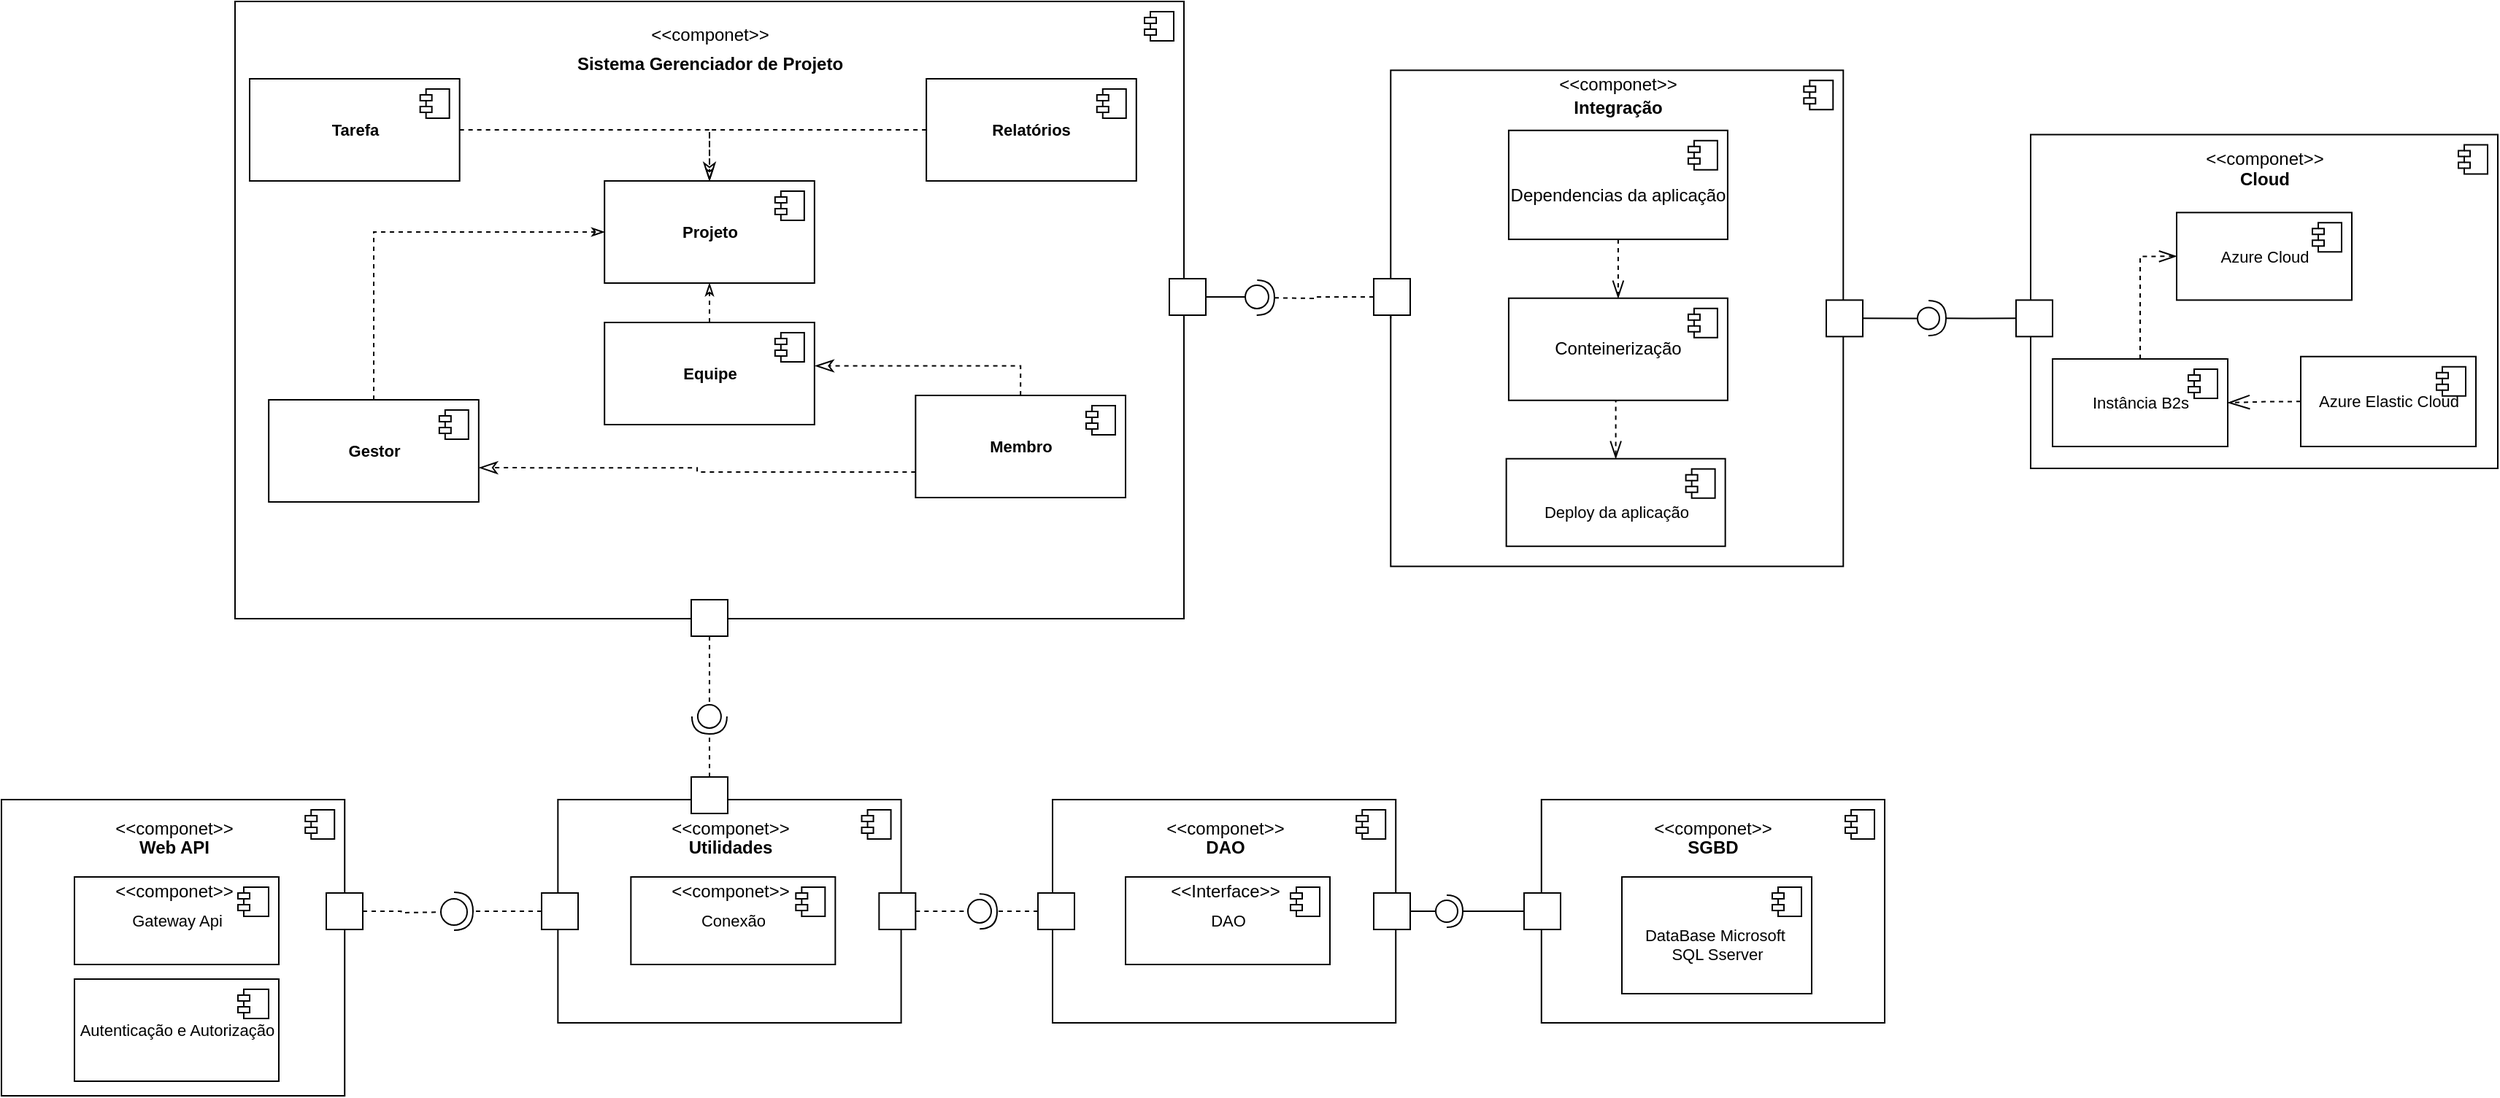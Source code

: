 <mxfile version="16.4.5" type="device"><diagram name="Page-1" id="5f0bae14-7c28-e335-631c-24af17079c00"><mxGraphModel dx="3338" dy="1220" grid="1" gridSize="10" guides="1" tooltips="1" connect="1" arrows="1" fold="1" page="1" pageScale="1" pageWidth="1100" pageHeight="850" background="none" math="0" shadow="0"><root><mxCell id="0"/><mxCell id="1" parent="0"/><mxCell id="iu0p_1OTwkVim224Lpai-49" value="&lt;br&gt;&lt;b&gt;&lt;br&gt;&lt;/b&gt;" style="html=1;dropTarget=0;fontSize=11;" vertex="1" parent="1"><mxGeometry x="1260" y="131.25" width="320" height="228.75" as="geometry"/></mxCell><mxCell id="iu0p_1OTwkVim224Lpai-50" value="" style="shape=module;jettyWidth=8;jettyHeight=4;fontSize=11;" vertex="1" parent="iu0p_1OTwkVim224Lpai-49"><mxGeometry x="1" width="20" height="20" relative="1" as="geometry"><mxPoint x="-27" y="7" as="offset"/></mxGeometry></mxCell><mxCell id="iu0p_1OTwkVim224Lpai-42" value="&lt;br&gt;&lt;b&gt;&lt;br&gt;&lt;/b&gt;" style="html=1;dropTarget=0;fontSize=11;" vertex="1" parent="1"><mxGeometry x="821.64" y="87.17" width="310" height="340" as="geometry"/></mxCell><mxCell id="iu0p_1OTwkVim224Lpai-43" value="" style="shape=module;jettyWidth=8;jettyHeight=4;fontSize=11;" vertex="1" parent="iu0p_1OTwkVim224Lpai-42"><mxGeometry x="1" width="20" height="20" relative="1" as="geometry"><mxPoint x="-27" y="7" as="offset"/></mxGeometry></mxCell><mxCell id="iu0p_1OTwkVim224Lpai-1" value="&lt;br&gt;&lt;b&gt;&lt;br&gt;&lt;/b&gt;" style="html=1;dropTarget=0;fontSize=11;" vertex="1" parent="1"><mxGeometry x="30" y="40" width="650" height="423" as="geometry"/></mxCell><mxCell id="iu0p_1OTwkVim224Lpai-2" value="" style="shape=module;jettyWidth=8;jettyHeight=4;fontSize=11;" vertex="1" parent="iu0p_1OTwkVim224Lpai-1"><mxGeometry x="1" width="20" height="20" relative="1" as="geometry"><mxPoint x="-27" y="7" as="offset"/></mxGeometry></mxCell><mxCell id="iu0p_1OTwkVim224Lpai-85" style="edgeStyle=orthogonalEdgeStyle;rounded=0;orthogonalLoop=1;jettySize=auto;html=1;exitX=0.5;exitY=1;exitDx=0;exitDy=0;dashed=1;endArrow=openThin;endFill=0;endSize=10;strokeWidth=1;" edge="1" parent="1" source="3d4-e-z5u9qFLPizA0XO-28" target="3d4-e-z5u9qFLPizA0XO-32"><mxGeometry relative="1" as="geometry"><Array as="points"><mxPoint x="975.82" y="313.37"/></Array></mxGeometry></mxCell><mxCell id="3d4-e-z5u9qFLPizA0XO-28" value="&lt;span style=&quot;font-family: &amp;#34;helvetica&amp;#34; ; font-size: 12px&quot;&gt;Conteinerização&lt;/span&gt;" style="html=1;dropTarget=0;fontSize=11;" parent="1" vertex="1"><mxGeometry x="902.46" y="243.37" width="150" height="70" as="geometry"/></mxCell><mxCell id="3d4-e-z5u9qFLPizA0XO-29" value="" style="shape=module;jettyWidth=8;jettyHeight=4;fontSize=11;" parent="3d4-e-z5u9qFLPizA0XO-28" vertex="1"><mxGeometry x="1" width="20" height="20" relative="1" as="geometry"><mxPoint x="-27" y="7" as="offset"/></mxGeometry></mxCell><mxCell id="iu0p_1OTwkVim224Lpai-84" style="edgeStyle=orthogonalEdgeStyle;rounded=0;orthogonalLoop=1;jettySize=auto;html=1;exitX=0.5;exitY=1;exitDx=0;exitDy=0;dashed=1;endArrow=openThin;endFill=0;endSize=10;strokeWidth=1;" edge="1" parent="1" source="3d4-e-z5u9qFLPizA0XO-30" target="3d4-e-z5u9qFLPizA0XO-28"><mxGeometry relative="1" as="geometry"/></mxCell><mxCell id="3d4-e-z5u9qFLPizA0XO-30" value="&lt;br&gt;&lt;span style=&quot;font-family: &amp;#34;helvetica&amp;#34; ; font-size: 12px&quot;&gt;Dependencias da aplicação&lt;/span&gt;" style="html=1;dropTarget=0;fontSize=11;" parent="1" vertex="1"><mxGeometry x="902.46" y="128.37" width="150" height="74.67" as="geometry"/></mxCell><mxCell id="3d4-e-z5u9qFLPizA0XO-31" value="" style="shape=module;jettyWidth=8;jettyHeight=4;fontSize=11;" parent="3d4-e-z5u9qFLPizA0XO-30" vertex="1"><mxGeometry x="1" width="20" height="20" relative="1" as="geometry"><mxPoint x="-27" y="7" as="offset"/></mxGeometry></mxCell><mxCell id="3d4-e-z5u9qFLPizA0XO-32" value="&lt;br&gt;Deploy da aplicação" style="html=1;dropTarget=0;fontSize=11;align=center;" parent="1" vertex="1"><mxGeometry x="900.82" y="353.37" width="150" height="60" as="geometry"/></mxCell><mxCell id="3d4-e-z5u9qFLPizA0XO-33" value="" style="shape=module;jettyWidth=8;jettyHeight=4;fontSize=11;" parent="3d4-e-z5u9qFLPizA0XO-32" vertex="1"><mxGeometry x="1" width="20" height="20" relative="1" as="geometry"><mxPoint x="-27" y="7" as="offset"/></mxGeometry></mxCell><mxCell id="3d4-e-z5u9qFLPizA0XO-38" value="&lt;b&gt;Projeto&lt;/b&gt;" style="html=1;dropTarget=0;fontSize=11;" parent="1" vertex="1"><mxGeometry x="283.09" y="163" width="143.83" height="70" as="geometry"/></mxCell><mxCell id="3d4-e-z5u9qFLPizA0XO-39" value="" style="shape=module;jettyWidth=8;jettyHeight=4;fontSize=11;" parent="3d4-e-z5u9qFLPizA0XO-38" vertex="1"><mxGeometry x="1" width="20" height="20" relative="1" as="geometry"><mxPoint x="-27" y="7" as="offset"/></mxGeometry></mxCell><mxCell id="iu0p_1OTwkVim224Lpai-88" style="edgeStyle=orthogonalEdgeStyle;rounded=0;orthogonalLoop=1;jettySize=auto;html=1;exitX=0;exitY=0.5;exitDx=0;exitDy=0;entryX=0.5;entryY=0;entryDx=0;entryDy=0;dashed=1;endArrow=classicThin;endFill=0;endSize=10;strokeWidth=1;" edge="1" parent="1" source="3d4-e-z5u9qFLPizA0XO-40" target="3d4-e-z5u9qFLPizA0XO-38"><mxGeometry relative="1" as="geometry"/></mxCell><mxCell id="3d4-e-z5u9qFLPizA0XO-40" value="&lt;b&gt;Relatórios&lt;/b&gt;" style="html=1;dropTarget=0;fontSize=11;" parent="1" vertex="1"><mxGeometry x="503.56" y="93" width="143.83" height="70" as="geometry"/></mxCell><mxCell id="3d4-e-z5u9qFLPizA0XO-41" value="" style="shape=module;jettyWidth=8;jettyHeight=4;fontSize=11;" parent="3d4-e-z5u9qFLPizA0XO-40" vertex="1"><mxGeometry x="1" width="20" height="20" relative="1" as="geometry"><mxPoint x="-27" y="7" as="offset"/></mxGeometry></mxCell><mxCell id="3d4-e-z5u9qFLPizA0XO-60" style="edgeStyle=orthogonalEdgeStyle;rounded=0;orthogonalLoop=1;jettySize=auto;html=1;exitX=0.535;exitY=0.1;exitDx=0;exitDy=0;entryX=0.5;entryY=1;entryDx=0;entryDy=0;dashed=1;fontSize=11;exitPerimeter=0;endArrow=classicThin;endFill=0;" parent="1" source="3d4-e-z5u9qFLPizA0XO-42" target="3d4-e-z5u9qFLPizA0XO-38" edge="1"><mxGeometry relative="1" as="geometry"/></mxCell><mxCell id="3d4-e-z5u9qFLPizA0XO-42" value="&lt;b&gt;Equipe&lt;/b&gt;" style="html=1;dropTarget=0;fontSize=11;" parent="1" vertex="1"><mxGeometry x="283.09" y="260" width="143.83" height="70" as="geometry"/></mxCell><mxCell id="3d4-e-z5u9qFLPizA0XO-43" value="" style="shape=module;jettyWidth=8;jettyHeight=4;fontSize=11;" parent="3d4-e-z5u9qFLPizA0XO-42" vertex="1"><mxGeometry x="1" width="20" height="20" relative="1" as="geometry"><mxPoint x="-27" y="7" as="offset"/></mxGeometry></mxCell><mxCell id="3d4-e-z5u9qFLPizA0XO-53" value="Azure Cloud" style="html=1;dropTarget=0;fontSize=11;" parent="1" vertex="1"><mxGeometry x="1360" y="184.67" width="120" height="60" as="geometry"/></mxCell><mxCell id="3d4-e-z5u9qFLPizA0XO-54" value="" style="shape=module;jettyWidth=8;jettyHeight=4;fontSize=11;" parent="3d4-e-z5u9qFLPizA0XO-53" vertex="1"><mxGeometry x="1" width="20" height="20" relative="1" as="geometry"><mxPoint x="-27" y="7" as="offset"/></mxGeometry></mxCell><mxCell id="3d4-e-z5u9qFLPizA0XO-58" style="edgeStyle=orthogonalEdgeStyle;rounded=0;orthogonalLoop=1;jettySize=auto;html=1;exitX=0.5;exitY=0;exitDx=0;exitDy=0;entryX=0;entryY=0.5;entryDx=0;entryDy=0;fontSize=11;dashed=1;endArrow=classicThin;endFill=0;" parent="1" source="3d4-e-z5u9qFLPizA0XO-56" target="3d4-e-z5u9qFLPizA0XO-38" edge="1"><mxGeometry relative="1" as="geometry"/></mxCell><mxCell id="3d4-e-z5u9qFLPizA0XO-56" value="&lt;b&gt;Gestor&lt;/b&gt;" style="html=1;dropTarget=0;fontSize=11;" parent="1" vertex="1"><mxGeometry x="53.09" y="313" width="143.83" height="70" as="geometry"/></mxCell><mxCell id="3d4-e-z5u9qFLPizA0XO-57" value="" style="shape=module;jettyWidth=8;jettyHeight=4;fontSize=11;" parent="3d4-e-z5u9qFLPizA0XO-56" vertex="1"><mxGeometry x="1" width="20" height="20" relative="1" as="geometry"><mxPoint x="-27" y="7" as="offset"/></mxGeometry></mxCell><mxCell id="iu0p_1OTwkVim224Lpai-3" value="&lt;b&gt;Sistema Gerenciador de Projeto&lt;/b&gt;" style="text;html=1;align=center;verticalAlign=middle;resizable=0;points=[];autosize=1;strokeColor=none;fillColor=none;" vertex="1" parent="1"><mxGeometry x="255" y="73" width="200" height="20" as="geometry"/></mxCell><mxCell id="iu0p_1OTwkVim224Lpai-29" style="edgeStyle=orthogonalEdgeStyle;rounded=0;orthogonalLoop=1;jettySize=auto;html=1;exitX=1;exitY=0.5;exitDx=0;exitDy=0;entryX=0.5;entryY=0;entryDx=0;entryDy=0;dashed=1;endArrow=classicThin;endFill=0;" edge="1" parent="1" source="iu0p_1OTwkVim224Lpai-21" target="3d4-e-z5u9qFLPizA0XO-38"><mxGeometry relative="1" as="geometry"/></mxCell><mxCell id="iu0p_1OTwkVim224Lpai-21" value="&lt;b&gt;Tarefa&lt;/b&gt;" style="html=1;dropTarget=0;fontSize=11;" vertex="1" parent="1"><mxGeometry x="40" y="93" width="143.83" height="70" as="geometry"/></mxCell><mxCell id="iu0p_1OTwkVim224Lpai-22" value="" style="shape=module;jettyWidth=8;jettyHeight=4;fontSize=11;" vertex="1" parent="iu0p_1OTwkVim224Lpai-21"><mxGeometry x="1" width="20" height="20" relative="1" as="geometry"><mxPoint x="-27" y="7" as="offset"/></mxGeometry></mxCell><mxCell id="iu0p_1OTwkVim224Lpai-23" value="&lt;br&gt;&lt;b&gt;&lt;br&gt;&lt;/b&gt;" style="html=1;dropTarget=0;fontSize=11;" vertex="1" parent="1"><mxGeometry x="590" y="587" width="235.11" height="153" as="geometry"/></mxCell><mxCell id="iu0p_1OTwkVim224Lpai-24" value="" style="shape=module;jettyWidth=8;jettyHeight=4;fontSize=11;" vertex="1" parent="iu0p_1OTwkVim224Lpai-23"><mxGeometry x="1" width="20" height="20" relative="1" as="geometry"><mxPoint x="-27" y="7" as="offset"/></mxGeometry></mxCell><mxCell id="iu0p_1OTwkVim224Lpai-25" value="&lt;b&gt;DAO&lt;/b&gt;" style="text;html=1;align=center;verticalAlign=middle;resizable=0;points=[];autosize=1;strokeColor=none;fillColor=none;" vertex="1" parent="1"><mxGeometry x="687.55" y="610" width="40" height="20" as="geometry"/></mxCell><mxCell id="3d4-e-z5u9qFLPizA0XO-34" value="DAO" style="html=1;dropTarget=0;fontSize=11;" parent="1" vertex="1"><mxGeometry x="640" y="640" width="140" height="60" as="geometry"/></mxCell><mxCell id="3d4-e-z5u9qFLPizA0XO-35" value="" style="shape=module;jettyWidth=8;jettyHeight=4;fontSize=11;" parent="3d4-e-z5u9qFLPizA0XO-34" vertex="1"><mxGeometry x="1" width="20" height="20" relative="1" as="geometry"><mxPoint x="-27" y="7" as="offset"/></mxGeometry></mxCell><mxCell id="iu0p_1OTwkVim224Lpai-107" style="edgeStyle=orthogonalEdgeStyle;rounded=0;orthogonalLoop=1;jettySize=auto;html=1;exitX=0.5;exitY=1;exitDx=0;exitDy=0;dashed=1;endArrow=oval;endFill=0;endSize=16;strokeWidth=1;" edge="1" parent="1" source="iu0p_1OTwkVim224Lpai-27"><mxGeometry relative="1" as="geometry"><mxPoint x="354.952" y="530" as="targetPoint"/></mxGeometry></mxCell><mxCell id="iu0p_1OTwkVim224Lpai-27" value="" style="whiteSpace=wrap;html=1;aspect=fixed;" vertex="1" parent="1"><mxGeometry x="342.5" y="450" width="25" height="25" as="geometry"/></mxCell><mxCell id="iu0p_1OTwkVim224Lpai-92" style="edgeStyle=orthogonalEdgeStyle;rounded=0;orthogonalLoop=1;jettySize=auto;html=1;exitX=0;exitY=0.75;exitDx=0;exitDy=0;entryX=1.001;entryY=0.665;entryDx=0;entryDy=0;entryPerimeter=0;dashed=1;endArrow=classicThin;endFill=0;endSize=10;strokeWidth=1;" edge="1" parent="1" source="iu0p_1OTwkVim224Lpai-30" target="3d4-e-z5u9qFLPizA0XO-56"><mxGeometry relative="1" as="geometry"/></mxCell><mxCell id="iu0p_1OTwkVim224Lpai-93" style="edgeStyle=orthogonalEdgeStyle;rounded=0;orthogonalLoop=1;jettySize=auto;html=1;exitX=0.5;exitY=0;exitDx=0;exitDy=0;entryX=1.003;entryY=0.425;entryDx=0;entryDy=0;entryPerimeter=0;dashed=1;endArrow=classicThin;endFill=0;endSize=10;strokeWidth=1;" edge="1" parent="1" source="iu0p_1OTwkVim224Lpai-30" target="3d4-e-z5u9qFLPizA0XO-42"><mxGeometry relative="1" as="geometry"/></mxCell><mxCell id="iu0p_1OTwkVim224Lpai-30" value="&lt;b&gt;Membro&lt;/b&gt;" style="html=1;dropTarget=0;fontSize=11;" vertex="1" parent="1"><mxGeometry x="496.17" y="310" width="143.83" height="70" as="geometry"/></mxCell><mxCell id="iu0p_1OTwkVim224Lpai-31" value="" style="shape=module;jettyWidth=8;jettyHeight=4;fontSize=11;" vertex="1" parent="iu0p_1OTwkVim224Lpai-30"><mxGeometry x="1" width="20" height="20" relative="1" as="geometry"><mxPoint x="-27" y="7" as="offset"/></mxGeometry></mxCell><mxCell id="iu0p_1OTwkVim224Lpai-52" value="&amp;lt;&amp;lt;componet&amp;gt;&amp;gt;" style="text;html=1;align=center;verticalAlign=middle;resizable=0;points=[];autosize=1;strokeColor=none;fillColor=none;" vertex="1" parent="1"><mxGeometry x="305" y="53" width="100" height="20" as="geometry"/></mxCell><mxCell id="iu0p_1OTwkVim224Lpai-53" value="&amp;lt;&amp;lt;componet&amp;gt;&amp;gt;" style="text;html=1;align=center;verticalAlign=middle;resizable=0;points=[];autosize=1;strokeColor=none;fillColor=none;" vertex="1" parent="1"><mxGeometry x="657.55" y="596.5" width="100" height="20" as="geometry"/></mxCell><mxCell id="iu0p_1OTwkVim224Lpai-54" value="&lt;b&gt;Cloud&lt;/b&gt;" style="text;html=1;align=center;verticalAlign=middle;resizable=0;points=[];autosize=1;strokeColor=none;fillColor=none;" vertex="1" parent="1"><mxGeometry x="1395.0" y="151.5" width="50" height="20" as="geometry"/></mxCell><mxCell id="iu0p_1OTwkVim224Lpai-55" value="&amp;lt;&amp;lt;componet&amp;gt;&amp;gt;" style="text;html=1;align=center;verticalAlign=middle;resizable=0;points=[];autosize=1;strokeColor=none;fillColor=none;" vertex="1" parent="1"><mxGeometry x="1370" y="138" width="100" height="20" as="geometry"/></mxCell><mxCell id="iu0p_1OTwkVim224Lpai-57" style="edgeStyle=orthogonalEdgeStyle;rounded=0;orthogonalLoop=1;jettySize=auto;html=1;exitX=1;exitY=0.5;exitDx=0;exitDy=0;endArrow=oval;endFill=0;endSize=16;strokeWidth=1;" edge="1" parent="1" source="iu0p_1OTwkVim224Lpai-56"><mxGeometry relative="1" as="geometry"><mxPoint x="730" y="242.667" as="targetPoint"/></mxGeometry></mxCell><mxCell id="iu0p_1OTwkVim224Lpai-56" value="" style="whiteSpace=wrap;html=1;aspect=fixed;" vertex="1" parent="1"><mxGeometry x="670" y="230" width="25" height="25" as="geometry"/></mxCell><mxCell id="iu0p_1OTwkVim224Lpai-86" style="edgeStyle=orthogonalEdgeStyle;rounded=0;orthogonalLoop=1;jettySize=auto;html=1;exitX=0;exitY=0.5;exitDx=0;exitDy=0;dashed=1;endArrow=halfCircle;endFill=0;endSize=10;strokeWidth=1;" edge="1" parent="1" source="iu0p_1OTwkVim224Lpai-59"><mxGeometry relative="1" as="geometry"><mxPoint x="730" y="243" as="targetPoint"/></mxGeometry></mxCell><mxCell id="iu0p_1OTwkVim224Lpai-59" value="" style="whiteSpace=wrap;html=1;aspect=fixed;" vertex="1" parent="1"><mxGeometry x="810" y="230" width="25" height="25" as="geometry"/></mxCell><mxCell id="iu0p_1OTwkVim224Lpai-60" value="" style="edgeStyle=orthogonalEdgeStyle;rounded=0;orthogonalLoop=1;jettySize=auto;html=1;exitX=0;exitY=0.5;exitDx=0;exitDy=0;endArrow=none;endFill=0;endSize=9;strokeWidth=1;" edge="1" parent="1" source="iu0p_1OTwkVim224Lpai-42" target="iu0p_1OTwkVim224Lpai-59"><mxGeometry relative="1" as="geometry"><mxPoint x="740" y="240" as="targetPoint"/><mxPoint x="820" y="270" as="sourcePoint"/><Array as="points"><mxPoint x="820" y="240"/></Array></mxGeometry></mxCell><mxCell id="iu0p_1OTwkVim224Lpai-111" style="edgeStyle=orthogonalEdgeStyle;rounded=0;orthogonalLoop=1;jettySize=auto;html=1;exitX=0;exitY=0.5;exitDx=0;exitDy=0;dashed=1;endArrow=halfCircle;endFill=0;endSize=10;strokeWidth=1;" edge="1" parent="1" source="iu0p_1OTwkVim224Lpai-61"><mxGeometry relative="1" as="geometry"><mxPoint x="540.0" y="663.621" as="targetPoint"/></mxGeometry></mxCell><mxCell id="iu0p_1OTwkVim224Lpai-61" value="" style="whiteSpace=wrap;html=1;aspect=fixed;" vertex="1" parent="1"><mxGeometry x="580" y="651" width="25" height="25" as="geometry"/></mxCell><mxCell id="iu0p_1OTwkVim224Lpai-63" value="&lt;b&gt;Integração&lt;/b&gt;" style="text;html=1;align=center;verticalAlign=middle;resizable=0;points=[];autosize=1;strokeColor=none;fillColor=none;" vertex="1" parent="1"><mxGeometry x="937.46" y="103.12" width="80" height="20" as="geometry"/></mxCell><mxCell id="iu0p_1OTwkVim224Lpai-64" value="&amp;lt;&amp;lt;componet&amp;gt;&amp;gt;" style="text;html=1;align=center;verticalAlign=middle;resizable=0;points=[];autosize=1;strokeColor=none;fillColor=none;" vertex="1" parent="1"><mxGeometry x="927.46" y="87.17" width="100" height="20" as="geometry"/></mxCell><mxCell id="iu0p_1OTwkVim224Lpai-65" value="&lt;br&gt;&lt;b&gt;&lt;br&gt;&lt;/b&gt;" style="html=1;dropTarget=0;fontSize=11;" vertex="1" parent="1"><mxGeometry x="924.89" y="587" width="235.11" height="153" as="geometry"/></mxCell><mxCell id="iu0p_1OTwkVim224Lpai-66" value="" style="shape=module;jettyWidth=8;jettyHeight=4;fontSize=11;" vertex="1" parent="iu0p_1OTwkVim224Lpai-65"><mxGeometry x="1" width="20" height="20" relative="1" as="geometry"><mxPoint x="-27" y="7" as="offset"/></mxGeometry></mxCell><mxCell id="iu0p_1OTwkVim224Lpai-67" value="&lt;b&gt;SGBD&lt;/b&gt;" style="text;html=1;align=center;verticalAlign=middle;resizable=0;points=[];autosize=1;strokeColor=none;fillColor=none;" vertex="1" parent="1"><mxGeometry x="1017.44" y="610" width="50" height="20" as="geometry"/></mxCell><mxCell id="iu0p_1OTwkVim224Lpai-68" value="&lt;br&gt;DataBase Microsoft&amp;nbsp;&lt;br&gt;SQL Sserver" style="html=1;dropTarget=0;fontSize=11;" vertex="1" parent="1"><mxGeometry x="980" y="640" width="130" height="80" as="geometry"/></mxCell><mxCell id="iu0p_1OTwkVim224Lpai-69" value="" style="shape=module;jettyWidth=8;jettyHeight=4;fontSize=11;" vertex="1" parent="iu0p_1OTwkVim224Lpai-68"><mxGeometry x="1" width="20" height="20" relative="1" as="geometry"><mxPoint x="-27" y="7" as="offset"/></mxGeometry></mxCell><mxCell id="iu0p_1OTwkVim224Lpai-70" value="&amp;lt;&amp;lt;componet&amp;gt;&amp;gt;" style="text;html=1;align=center;verticalAlign=middle;resizable=0;points=[];autosize=1;strokeColor=none;fillColor=none;" vertex="1" parent="1"><mxGeometry x="992.44" y="596.5" width="100" height="20" as="geometry"/></mxCell><mxCell id="iu0p_1OTwkVim224Lpai-76" style="edgeStyle=orthogonalEdgeStyle;rounded=0;orthogonalLoop=1;jettySize=auto;html=1;exitX=0;exitY=0.5;exitDx=0;exitDy=0;endArrow=halfCircle;endFill=0;endSize=9;strokeWidth=1;" edge="1" parent="1" source="iu0p_1OTwkVim224Lpai-71"><mxGeometry relative="1" as="geometry"><mxPoint x="860" y="663.5" as="targetPoint"/></mxGeometry></mxCell><mxCell id="iu0p_1OTwkVim224Lpai-71" value="" style="whiteSpace=wrap;html=1;aspect=fixed;" vertex="1" parent="1"><mxGeometry x="912.98" y="651" width="25" height="25" as="geometry"/></mxCell><mxCell id="iu0p_1OTwkVim224Lpai-75" style="edgeStyle=orthogonalEdgeStyle;rounded=0;orthogonalLoop=1;jettySize=auto;html=1;exitX=1;exitY=0.5;exitDx=0;exitDy=0;endArrow=oval;endFill=0;endSize=15;strokeWidth=1;" edge="1" parent="1" source="iu0p_1OTwkVim224Lpai-74"><mxGeometry relative="1" as="geometry"><mxPoint x="860" y="664" as="targetPoint"/></mxGeometry></mxCell><mxCell id="iu0p_1OTwkVim224Lpai-74" value="" style="whiteSpace=wrap;html=1;aspect=fixed;" vertex="1" parent="1"><mxGeometry x="810" y="651" width="25" height="25" as="geometry"/></mxCell><mxCell id="iu0p_1OTwkVim224Lpai-78" style="edgeStyle=orthogonalEdgeStyle;rounded=0;orthogonalLoop=1;jettySize=auto;html=1;exitX=1;exitY=0.5;exitDx=0;exitDy=0;endArrow=oval;endFill=0;endSize=15;strokeWidth=1;" edge="1" parent="1" source="iu0p_1OTwkVim224Lpai-77"><mxGeometry relative="1" as="geometry"><mxPoint x="1190" y="256.833" as="targetPoint"/></mxGeometry></mxCell><mxCell id="iu0p_1OTwkVim224Lpai-77" value="" style="whiteSpace=wrap;html=1;aspect=fixed;" vertex="1" parent="1"><mxGeometry x="1120" y="244.67" width="25" height="25" as="geometry"/></mxCell><mxCell id="iu0p_1OTwkVim224Lpai-80" style="edgeStyle=orthogonalEdgeStyle;rounded=0;orthogonalLoop=1;jettySize=auto;html=1;exitX=0;exitY=0.5;exitDx=0;exitDy=0;endArrow=halfCircle;endFill=0;endSize=10;strokeWidth=1;" edge="1" parent="1" source="iu0p_1OTwkVim224Lpai-79"><mxGeometry relative="1" as="geometry"><mxPoint x="1190" y="257" as="targetPoint"/></mxGeometry></mxCell><mxCell id="iu0p_1OTwkVim224Lpai-79" value="" style="whiteSpace=wrap;html=1;aspect=fixed;" vertex="1" parent="1"><mxGeometry x="1250" y="244.67" width="25" height="25" as="geometry"/></mxCell><mxCell id="iu0p_1OTwkVim224Lpai-83" style="edgeStyle=orthogonalEdgeStyle;rounded=0;orthogonalLoop=1;jettySize=auto;html=1;exitX=0.5;exitY=0;exitDx=0;exitDy=0;entryX=0;entryY=0.5;entryDx=0;entryDy=0;endArrow=openThin;endFill=0;endSize=10;strokeWidth=1;dashed=1;" edge="1" parent="1" source="iu0p_1OTwkVim224Lpai-81" target="3d4-e-z5u9qFLPizA0XO-53"><mxGeometry relative="1" as="geometry"/></mxCell><mxCell id="iu0p_1OTwkVim224Lpai-81" value="Instância B2s" style="html=1;dropTarget=0;fontSize=11;" vertex="1" parent="1"><mxGeometry x="1275" y="285" width="120" height="60" as="geometry"/></mxCell><mxCell id="iu0p_1OTwkVim224Lpai-82" value="" style="shape=module;jettyWidth=8;jettyHeight=4;fontSize=11;" vertex="1" parent="iu0p_1OTwkVim224Lpai-81"><mxGeometry x="1" width="20" height="20" relative="1" as="geometry"><mxPoint x="-27" y="7" as="offset"/></mxGeometry></mxCell><mxCell id="iu0p_1OTwkVim224Lpai-87" value="&amp;lt;&amp;lt;Interface&amp;gt;&amp;gt;" style="text;html=1;align=center;verticalAlign=middle;resizable=0;points=[];autosize=1;strokeColor=none;fillColor=none;" vertex="1" parent="1"><mxGeometry x="662.55" y="640" width="90" height="20" as="geometry"/></mxCell><mxCell id="iu0p_1OTwkVim224Lpai-116" style="edgeStyle=orthogonalEdgeStyle;rounded=0;orthogonalLoop=1;jettySize=auto;html=1;exitX=0;exitY=0.5;exitDx=0;exitDy=0;entryX=1;entryY=0.5;entryDx=0;entryDy=0;dashed=1;endArrow=openThin;endFill=0;endSize=13;strokeWidth=1;" edge="1" parent="1" source="iu0p_1OTwkVim224Lpai-94" target="iu0p_1OTwkVim224Lpai-81"><mxGeometry relative="1" as="geometry"/></mxCell><mxCell id="iu0p_1OTwkVim224Lpai-94" value="Azure Elastic Cloud" style="html=1;dropTarget=0;fontSize=11;" vertex="1" parent="1"><mxGeometry x="1445" y="283.37" width="120" height="61.63" as="geometry"/></mxCell><mxCell id="iu0p_1OTwkVim224Lpai-95" value="" style="shape=module;jettyWidth=8;jettyHeight=4;fontSize=11;" vertex="1" parent="iu0p_1OTwkVim224Lpai-94"><mxGeometry x="1" width="20" height="20" relative="1" as="geometry"><mxPoint x="-27" y="7" as="offset"/></mxGeometry></mxCell><mxCell id="iu0p_1OTwkVim224Lpai-98" value="&lt;br&gt;&lt;b&gt;&lt;br&gt;&lt;/b&gt;" style="html=1;dropTarget=0;fontSize=11;" vertex="1" parent="1"><mxGeometry x="251.17" y="587" width="235.11" height="153" as="geometry"/></mxCell><mxCell id="iu0p_1OTwkVim224Lpai-99" value="" style="shape=module;jettyWidth=8;jettyHeight=4;fontSize=11;" vertex="1" parent="iu0p_1OTwkVim224Lpai-98"><mxGeometry x="1" width="20" height="20" relative="1" as="geometry"><mxPoint x="-27" y="7" as="offset"/></mxGeometry></mxCell><mxCell id="iu0p_1OTwkVim224Lpai-101" value="Conexão" style="html=1;dropTarget=0;fontSize=11;" vertex="1" parent="1"><mxGeometry x="301.17" y="640" width="140" height="60" as="geometry"/></mxCell><mxCell id="iu0p_1OTwkVim224Lpai-102" value="" style="shape=module;jettyWidth=8;jettyHeight=4;fontSize=11;" vertex="1" parent="iu0p_1OTwkVim224Lpai-101"><mxGeometry x="1" width="20" height="20" relative="1" as="geometry"><mxPoint x="-27" y="7" as="offset"/></mxGeometry></mxCell><mxCell id="iu0p_1OTwkVim224Lpai-103" value="&amp;lt;&amp;lt;componet&amp;gt;&amp;gt;" style="text;html=1;align=center;verticalAlign=middle;resizable=0;points=[];autosize=1;strokeColor=none;fillColor=none;" vertex="1" parent="1"><mxGeometry x="318.72" y="596.5" width="100" height="20" as="geometry"/></mxCell><mxCell id="iu0p_1OTwkVim224Lpai-108" style="edgeStyle=orthogonalEdgeStyle;rounded=0;orthogonalLoop=1;jettySize=auto;html=1;exitX=0.5;exitY=0;exitDx=0;exitDy=0;dashed=1;endArrow=halfCircle;endFill=0;endSize=10;strokeWidth=1;" edge="1" parent="1" source="iu0p_1OTwkVim224Lpai-104"><mxGeometry relative="1" as="geometry"><mxPoint x="354.952" y="530" as="targetPoint"/></mxGeometry></mxCell><mxCell id="iu0p_1OTwkVim224Lpai-104" value="" style="whiteSpace=wrap;html=1;aspect=fixed;" vertex="1" parent="1"><mxGeometry x="342.5" y="571.5" width="25" height="25" as="geometry"/></mxCell><mxCell id="iu0p_1OTwkVim224Lpai-112" style="edgeStyle=orthogonalEdgeStyle;rounded=0;orthogonalLoop=1;jettySize=auto;html=1;exitX=1;exitY=0.5;exitDx=0;exitDy=0;dashed=1;endArrow=oval;endFill=0;endSize=16;strokeWidth=1;" edge="1" parent="1" source="iu0p_1OTwkVim224Lpai-105"><mxGeometry relative="1" as="geometry"><mxPoint x="540.0" y="663.621" as="targetPoint"/></mxGeometry></mxCell><mxCell id="iu0p_1OTwkVim224Lpai-105" value="" style="whiteSpace=wrap;html=1;aspect=fixed;" vertex="1" parent="1"><mxGeometry x="471.17" y="651" width="25" height="25" as="geometry"/></mxCell><mxCell id="iu0p_1OTwkVim224Lpai-106" value="&amp;lt;&amp;lt;componet&amp;gt;&amp;gt;" style="text;html=1;align=center;verticalAlign=middle;resizable=0;points=[];autosize=1;strokeColor=none;fillColor=none;" vertex="1" parent="1"><mxGeometry x="318.72" y="640" width="100" height="20" as="geometry"/></mxCell><mxCell id="iu0p_1OTwkVim224Lpai-110" value="Utilidades" style="text;html=1;align=center;verticalAlign=middle;resizable=0;points=[];autosize=1;strokeColor=none;fillColor=none;fontStyle=1" vertex="1" parent="1"><mxGeometry x="333.72" y="610" width="70" height="20" as="geometry"/></mxCell><mxCell id="iu0p_1OTwkVim224Lpai-117" value="&lt;br&gt;&lt;b&gt;&lt;br&gt;&lt;/b&gt;" style="html=1;dropTarget=0;fontSize=11;" vertex="1" parent="1"><mxGeometry x="-130" y="587" width="235.11" height="203" as="geometry"/></mxCell><mxCell id="iu0p_1OTwkVim224Lpai-118" value="" style="shape=module;jettyWidth=8;jettyHeight=4;fontSize=11;" vertex="1" parent="iu0p_1OTwkVim224Lpai-117"><mxGeometry x="1" width="20" height="20" relative="1" as="geometry"><mxPoint x="-27" y="7" as="offset"/></mxGeometry></mxCell><mxCell id="iu0p_1OTwkVim224Lpai-119" value="Gateway Api" style="html=1;dropTarget=0;fontSize=11;" vertex="1" parent="1"><mxGeometry x="-80" y="640" width="140" height="60" as="geometry"/></mxCell><mxCell id="iu0p_1OTwkVim224Lpai-120" value="" style="shape=module;jettyWidth=8;jettyHeight=4;fontSize=11;" vertex="1" parent="iu0p_1OTwkVim224Lpai-119"><mxGeometry x="1" width="21" height="20" relative="1" as="geometry"><mxPoint x="-28" y="7" as="offset"/></mxGeometry></mxCell><mxCell id="iu0p_1OTwkVim224Lpai-121" value="&amp;lt;&amp;lt;componet&amp;gt;&amp;gt;" style="text;html=1;align=center;verticalAlign=middle;resizable=0;points=[];autosize=1;strokeColor=none;fillColor=none;" vertex="1" parent="1"><mxGeometry x="-62.45" y="596.5" width="100" height="20" as="geometry"/></mxCell><mxCell id="iu0p_1OTwkVim224Lpai-126" style="edgeStyle=orthogonalEdgeStyle;rounded=0;orthogonalLoop=1;jettySize=auto;html=1;exitX=1;exitY=0.5;exitDx=0;exitDy=0;dashed=1;endArrow=oval;endFill=0;endSize=18;strokeWidth=1;" edge="1" parent="1" source="iu0p_1OTwkVim224Lpai-122"><mxGeometry relative="1" as="geometry"><mxPoint x="180" y="664" as="targetPoint"/></mxGeometry></mxCell><mxCell id="iu0p_1OTwkVim224Lpai-122" value="" style="whiteSpace=wrap;html=1;aspect=fixed;" vertex="1" parent="1"><mxGeometry x="92.5" y="651" width="25" height="25" as="geometry"/></mxCell><mxCell id="iu0p_1OTwkVim224Lpai-123" value="&amp;lt;&amp;lt;componet&amp;gt;&amp;gt;" style="text;html=1;align=center;verticalAlign=middle;resizable=0;points=[];autosize=1;strokeColor=none;fillColor=none;" vertex="1" parent="1"><mxGeometry x="-62.45" y="640" width="100" height="20" as="geometry"/></mxCell><mxCell id="iu0p_1OTwkVim224Lpai-124" value="Web API" style="text;html=1;align=center;verticalAlign=middle;resizable=0;points=[];autosize=1;strokeColor=none;fillColor=none;fontStyle=1" vertex="1" parent="1"><mxGeometry x="-42.45" y="610" width="60" height="20" as="geometry"/></mxCell><mxCell id="iu0p_1OTwkVim224Lpai-127" style="edgeStyle=orthogonalEdgeStyle;rounded=0;orthogonalLoop=1;jettySize=auto;html=1;exitX=0;exitY=0.5;exitDx=0;exitDy=0;dashed=1;endArrow=halfCircle;endFill=0;endSize=11;strokeWidth=1;" edge="1" parent="1" source="iu0p_1OTwkVim224Lpai-125"><mxGeometry relative="1" as="geometry"><mxPoint x="180" y="663.5" as="targetPoint"/></mxGeometry></mxCell><mxCell id="iu0p_1OTwkVim224Lpai-125" value="" style="whiteSpace=wrap;html=1;aspect=fixed;" vertex="1" parent="1"><mxGeometry x="240" y="651" width="25" height="25" as="geometry"/></mxCell><mxCell id="iu0p_1OTwkVim224Lpai-128" value="Autenticação e Autorização" style="html=1;dropTarget=0;fontSize=11;" vertex="1" parent="1"><mxGeometry x="-80" y="710" width="140" height="70" as="geometry"/></mxCell><mxCell id="iu0p_1OTwkVim224Lpai-129" value="" style="shape=module;jettyWidth=8;jettyHeight=4;fontSize=11;" vertex="1" parent="iu0p_1OTwkVim224Lpai-128"><mxGeometry x="1" width="21" height="20" relative="1" as="geometry"><mxPoint x="-28" y="7" as="offset"/></mxGeometry></mxCell></root></mxGraphModel></diagram></mxfile>